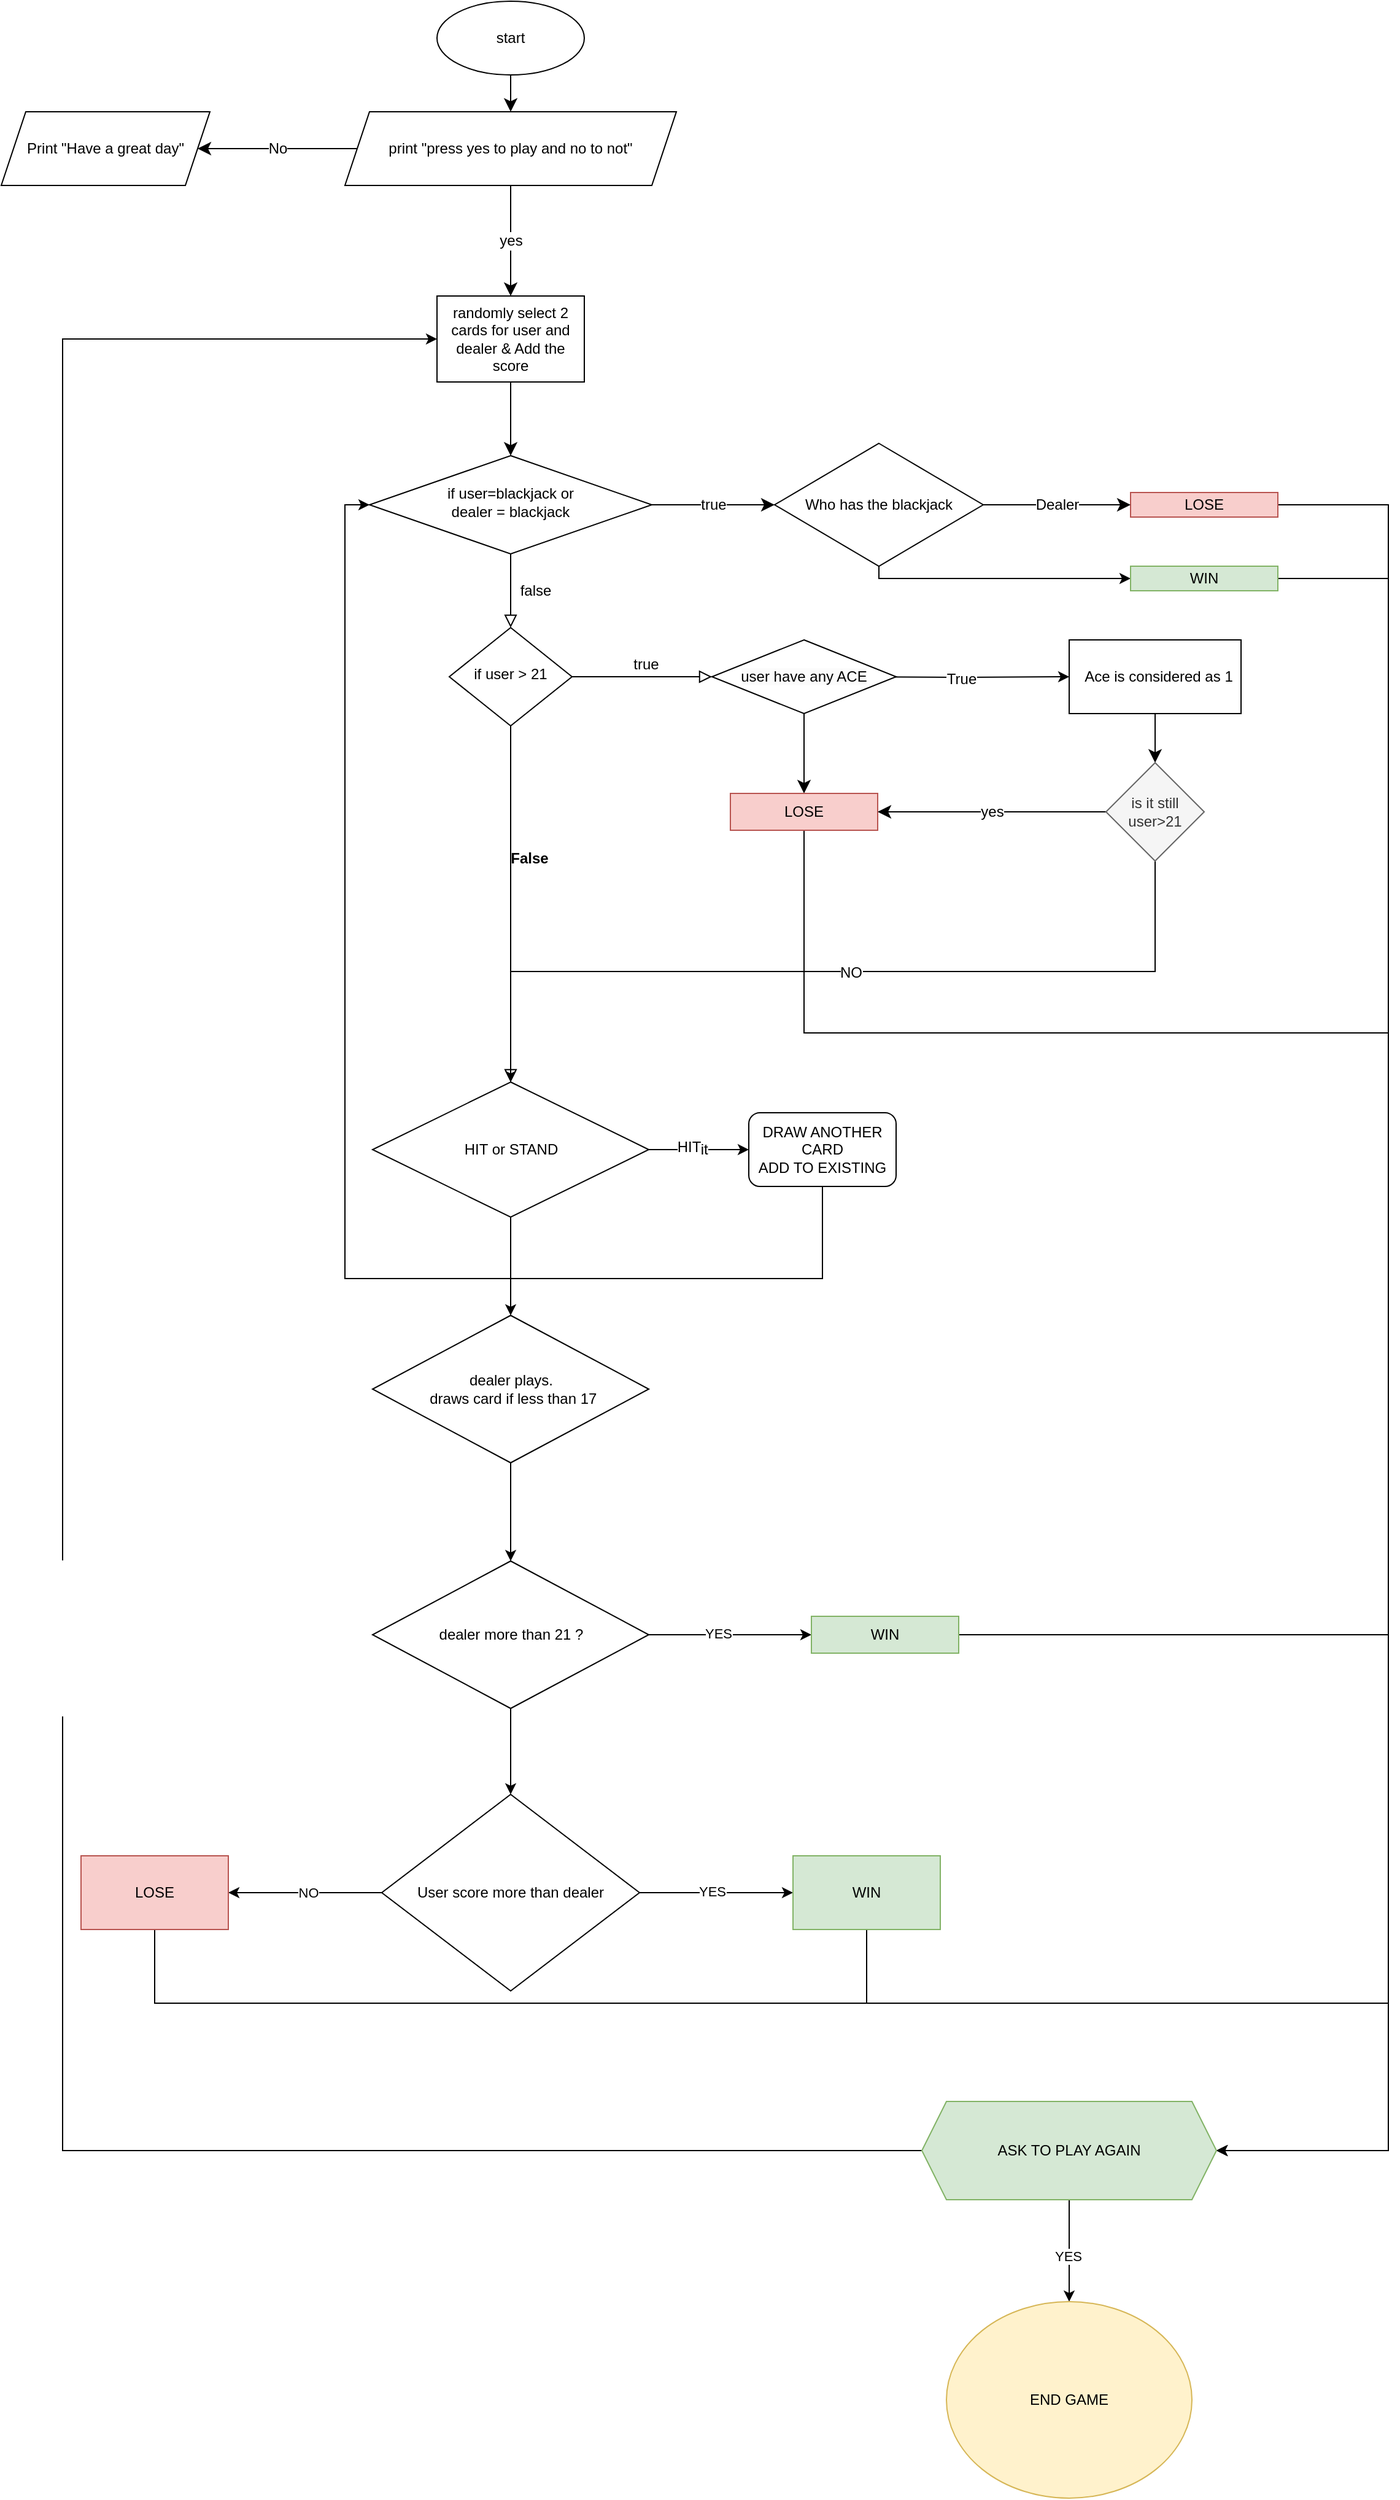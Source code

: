 <mxfile version="22.1.17" type="github">
  <diagram id="C5RBs43oDa-KdzZeNtuy" name="Page-1">
    <mxGraphModel dx="2491" dy="2115" grid="1" gridSize="10" guides="1" tooltips="1" connect="1" arrows="1" fold="1" page="1" pageScale="1" pageWidth="827" pageHeight="1169" math="0" shadow="0">
      <root>
        <mxCell id="WIyWlLk6GJQsqaUBKTNV-0" />
        <mxCell id="WIyWlLk6GJQsqaUBKTNV-1" parent="WIyWlLk6GJQsqaUBKTNV-0" />
        <mxCell id="WIyWlLk6GJQsqaUBKTNV-4" value="false" style="rounded=0;html=1;jettySize=auto;orthogonalLoop=1;fontSize=12;endArrow=block;endFill=0;endSize=8;strokeWidth=1;shadow=0;labelBackgroundColor=none;edgeStyle=orthogonalEdgeStyle;" parent="WIyWlLk6GJQsqaUBKTNV-1" source="WIyWlLk6GJQsqaUBKTNV-6" target="WIyWlLk6GJQsqaUBKTNV-10" edge="1">
          <mxGeometry y="20" relative="1" as="geometry">
            <mxPoint as="offset" />
          </mxGeometry>
        </mxCell>
        <mxCell id="fZTOCJYXv9TFJaALJ5_O-0" value="true" style="edgeStyle=none;curved=1;rounded=0;orthogonalLoop=1;jettySize=auto;html=1;fontSize=12;startSize=8;endSize=8;" parent="WIyWlLk6GJQsqaUBKTNV-1" source="WIyWlLk6GJQsqaUBKTNV-6" edge="1">
          <mxGeometry relative="1" as="geometry">
            <mxPoint x="390" y="210" as="targetPoint" />
            <Array as="points">
              <mxPoint x="350" y="210" />
            </Array>
          </mxGeometry>
        </mxCell>
        <mxCell id="WIyWlLk6GJQsqaUBKTNV-6" value="if user=blackjack or &lt;br style=&quot;font-size: 12px;&quot;&gt;dealer = blackjack" style="rhombus;whiteSpace=wrap;html=1;shadow=0;fontFamily=Helvetica;fontSize=12;align=center;strokeWidth=1;spacing=6;spacingTop=-4;" parent="WIyWlLk6GJQsqaUBKTNV-1" vertex="1">
          <mxGeometry x="60" y="170" width="230" height="80" as="geometry" />
        </mxCell>
        <mxCell id="WIyWlLk6GJQsqaUBKTNV-8" value="&lt;b style=&quot;font-size: 12px;&quot;&gt;False&lt;/b&gt;" style="rounded=0;html=1;jettySize=auto;orthogonalLoop=1;fontSize=12;endArrow=block;endFill=0;endSize=8;strokeWidth=1;shadow=0;labelBackgroundColor=none;edgeStyle=orthogonalEdgeStyle;" parent="WIyWlLk6GJQsqaUBKTNV-1" source="WIyWlLk6GJQsqaUBKTNV-10" edge="1">
          <mxGeometry x="-0.261" y="15" relative="1" as="geometry">
            <mxPoint as="offset" />
            <mxPoint x="175" y="680" as="targetPoint" />
          </mxGeometry>
        </mxCell>
        <mxCell id="WIyWlLk6GJQsqaUBKTNV-9" value="true" style="edgeStyle=orthogonalEdgeStyle;rounded=0;html=1;jettySize=auto;orthogonalLoop=1;fontSize=12;endArrow=block;endFill=0;endSize=8;strokeWidth=1;shadow=0;labelBackgroundColor=none;entryX=0;entryY=0.5;entryDx=0;entryDy=0;" parent="WIyWlLk6GJQsqaUBKTNV-1" source="WIyWlLk6GJQsqaUBKTNV-10" target="f4p6oUIWA1pbFgIaC3UM-1" edge="1">
          <mxGeometry x="0.048" y="10" relative="1" as="geometry">
            <mxPoint as="offset" />
            <mxPoint x="330" y="350" as="targetPoint" />
          </mxGeometry>
        </mxCell>
        <mxCell id="WIyWlLk6GJQsqaUBKTNV-10" value="if user &amp;gt; 21" style="rhombus;whiteSpace=wrap;html=1;shadow=0;fontFamily=Helvetica;fontSize=12;align=center;strokeWidth=1;spacing=6;spacingTop=-4;" parent="WIyWlLk6GJQsqaUBKTNV-1" vertex="1">
          <mxGeometry x="125" y="310" width="100" height="80" as="geometry" />
        </mxCell>
        <mxCell id="mpOudn4B6TNOrX-mTviS-5" value="hit&lt;br style=&quot;font-size: 12px;&quot;&gt;" style="edgeStyle=orthogonalEdgeStyle;rounded=0;orthogonalLoop=1;jettySize=auto;html=1;fontSize=12;" edge="1" parent="WIyWlLk6GJQsqaUBKTNV-1" source="mpOudn4B6TNOrX-mTviS-7" target="mpOudn4B6TNOrX-mTviS-4">
          <mxGeometry relative="1" as="geometry">
            <mxPoint x="290" y="735" as="sourcePoint" />
          </mxGeometry>
        </mxCell>
        <mxCell id="mpOudn4B6TNOrX-mTviS-8" value="HIT" style="edgeLabel;html=1;align=center;verticalAlign=middle;resizable=0;points=[];fontSize=12;" vertex="1" connectable="0" parent="mpOudn4B6TNOrX-mTviS-5">
          <mxGeometry x="-0.176" y="2" relative="1" as="geometry">
            <mxPoint x="-1" as="offset" />
          </mxGeometry>
        </mxCell>
        <mxCell id="-vmxAGaNy3Ip-F6INyVo-8" style="edgeStyle=orthogonalEdgeStyle;rounded=0;orthogonalLoop=1;jettySize=auto;html=1;exitX=1;exitY=0.5;exitDx=0;exitDy=0;fontSize=12;" parent="WIyWlLk6GJQsqaUBKTNV-1" target="PNmAnyKzpZwrG4b_xcnc-0" edge="1">
          <mxGeometry relative="1" as="geometry">
            <mxPoint x="560" y="320" as="targetPoint" />
            <mxPoint x="450" y="350" as="sourcePoint" />
          </mxGeometry>
        </mxCell>
        <mxCell id="f4p6oUIWA1pbFgIaC3UM-4" value="True" style="edgeLabel;html=1;align=center;verticalAlign=middle;resizable=0;points=[];fontSize=12;" parent="-vmxAGaNy3Ip-F6INyVo-8" vertex="1" connectable="0">
          <mxGeometry x="0.003" y="-1" relative="1" as="geometry">
            <mxPoint y="1" as="offset" />
          </mxGeometry>
        </mxCell>
        <mxCell id="mpOudn4B6TNOrX-mTviS-37" style="edgeStyle=orthogonalEdgeStyle;rounded=0;orthogonalLoop=1;jettySize=auto;html=1;" edge="1" parent="WIyWlLk6GJQsqaUBKTNV-1" source="A9qofR3zjfavTWuGErba-2" target="mpOudn4B6TNOrX-mTviS-32">
          <mxGeometry relative="1" as="geometry">
            <Array as="points">
              <mxPoint x="890" y="210" />
              <mxPoint x="890" y="1550" />
            </Array>
          </mxGeometry>
        </mxCell>
        <mxCell id="A9qofR3zjfavTWuGErba-2" value="LOSE" style="rounded=0;whiteSpace=wrap;html=1;fillColor=#f8cecc;strokeColor=#b85450;fontSize=12;" parent="WIyWlLk6GJQsqaUBKTNV-1" vertex="1">
          <mxGeometry x="680" y="200" width="120" height="20" as="geometry" />
        </mxCell>
        <mxCell id="f4p6oUIWA1pbFgIaC3UM-0" style="edgeStyle=none;curved=1;rounded=0;orthogonalLoop=1;jettySize=auto;html=1;entryX=0.5;entryY=0;entryDx=0;entryDy=0;fontSize=12;startSize=8;endSize=8;" parent="WIyWlLk6GJQsqaUBKTNV-1" source="-vmxAGaNy3Ip-F6INyVo-7" target="WIyWlLk6GJQsqaUBKTNV-6" edge="1">
          <mxGeometry relative="1" as="geometry" />
        </mxCell>
        <mxCell id="-vmxAGaNy3Ip-F6INyVo-7" value="randomly select 2 cards for user and dealer&amp;nbsp;&amp;amp; Add the score" style="rounded=0;whiteSpace=wrap;html=1;fontSize=12;" parent="WIyWlLk6GJQsqaUBKTNV-1" vertex="1">
          <mxGeometry x="115" y="40" width="120" height="70" as="geometry" />
        </mxCell>
        <mxCell id="fZTOCJYXv9TFJaALJ5_O-2" value="Dealer" style="edgeStyle=none;curved=1;rounded=0;orthogonalLoop=1;jettySize=auto;html=1;exitX=1;exitY=0.5;exitDx=0;exitDy=0;entryX=0;entryY=0.5;entryDx=0;entryDy=0;fontSize=12;startSize=8;endSize=8;" parent="WIyWlLk6GJQsqaUBKTNV-1" source="fZTOCJYXv9TFJaALJ5_O-1" target="A9qofR3zjfavTWuGErba-2" edge="1">
          <mxGeometry relative="1" as="geometry" />
        </mxCell>
        <mxCell id="mpOudn4B6TNOrX-mTviS-19" style="edgeStyle=orthogonalEdgeStyle;rounded=0;orthogonalLoop=1;jettySize=auto;html=1;" edge="1" parent="WIyWlLk6GJQsqaUBKTNV-1" source="fZTOCJYXv9TFJaALJ5_O-1" target="mpOudn4B6TNOrX-mTviS-20">
          <mxGeometry relative="1" as="geometry">
            <mxPoint x="540" y="280" as="targetPoint" />
            <Array as="points">
              <mxPoint x="475" y="270" />
            </Array>
          </mxGeometry>
        </mxCell>
        <mxCell id="fZTOCJYXv9TFJaALJ5_O-1" value="Who has the blackjack" style="rhombus;whiteSpace=wrap;html=1;fontSize=12;" parent="WIyWlLk6GJQsqaUBKTNV-1" vertex="1">
          <mxGeometry x="390" y="160" width="170" height="100" as="geometry" />
        </mxCell>
        <mxCell id="fZTOCJYXv9TFJaALJ5_O-7" style="edgeStyle=none;curved=1;rounded=0;orthogonalLoop=1;jettySize=auto;html=1;entryX=0.5;entryY=0;entryDx=0;entryDy=0;fontSize=12;startSize=8;endSize=8;" parent="WIyWlLk6GJQsqaUBKTNV-1" source="fZTOCJYXv9TFJaALJ5_O-4" target="fZTOCJYXv9TFJaALJ5_O-6" edge="1">
          <mxGeometry relative="1" as="geometry" />
        </mxCell>
        <mxCell id="fZTOCJYXv9TFJaALJ5_O-4" value="start" style="ellipse;whiteSpace=wrap;html=1;fontSize=12;" parent="WIyWlLk6GJQsqaUBKTNV-1" vertex="1">
          <mxGeometry x="115" y="-200" width="120" height="60" as="geometry" />
        </mxCell>
        <mxCell id="f4p6oUIWA1pbFgIaC3UM-10" style="edgeStyle=none;curved=1;rounded=0;orthogonalLoop=1;jettySize=auto;html=1;fontSize=12;startSize=8;endSize=8;" parent="WIyWlLk6GJQsqaUBKTNV-1" source="PNmAnyKzpZwrG4b_xcnc-0" target="f4p6oUIWA1pbFgIaC3UM-11" edge="1">
          <mxGeometry relative="1" as="geometry">
            <mxPoint x="700" y="450" as="targetPoint" />
          </mxGeometry>
        </mxCell>
        <mxCell id="PNmAnyKzpZwrG4b_xcnc-0" value="&amp;nbsp; Ace is considered as 1" style="rounded=0;whiteSpace=wrap;html=1;fontSize=12;" parent="WIyWlLk6GJQsqaUBKTNV-1" vertex="1">
          <mxGeometry x="630" y="320" width="140" height="60" as="geometry" />
        </mxCell>
        <mxCell id="fZTOCJYXv9TFJaALJ5_O-8" value="No" style="edgeStyle=none;curved=1;rounded=0;orthogonalLoop=1;jettySize=auto;html=1;fontSize=12;startSize=8;endSize=8;" parent="WIyWlLk6GJQsqaUBKTNV-1" source="fZTOCJYXv9TFJaALJ5_O-6" edge="1">
          <mxGeometry relative="1" as="geometry">
            <mxPoint x="-80" y="-80" as="targetPoint" />
          </mxGeometry>
        </mxCell>
        <mxCell id="fZTOCJYXv9TFJaALJ5_O-12" value="yes&lt;br style=&quot;font-size: 12px;&quot;&gt;" style="edgeStyle=none;curved=1;rounded=0;orthogonalLoop=1;jettySize=auto;html=1;entryX=0.5;entryY=0;entryDx=0;entryDy=0;fontSize=12;startSize=8;endSize=8;" parent="WIyWlLk6GJQsqaUBKTNV-1" source="fZTOCJYXv9TFJaALJ5_O-6" target="-vmxAGaNy3Ip-F6INyVo-7" edge="1">
          <mxGeometry relative="1" as="geometry">
            <mxPoint x="175" y="30" as="targetPoint" />
          </mxGeometry>
        </mxCell>
        <mxCell id="fZTOCJYXv9TFJaALJ5_O-6" value="print &quot;press yes to play and no to not&quot;" style="shape=parallelogram;perimeter=parallelogramPerimeter;whiteSpace=wrap;html=1;fixedSize=1;fontSize=12;" parent="WIyWlLk6GJQsqaUBKTNV-1" vertex="1">
          <mxGeometry x="40" y="-110" width="270" height="60" as="geometry" />
        </mxCell>
        <mxCell id="fZTOCJYXv9TFJaALJ5_O-10" value="Print &quot;Have a great day&quot;" style="shape=parallelogram;perimeter=parallelogramPerimeter;whiteSpace=wrap;html=1;fixedSize=1;fontSize=12;" parent="WIyWlLk6GJQsqaUBKTNV-1" vertex="1">
          <mxGeometry x="-240" y="-110" width="170" height="60" as="geometry" />
        </mxCell>
        <mxCell id="f4p6oUIWA1pbFgIaC3UM-9" style="edgeStyle=none;curved=1;rounded=0;orthogonalLoop=1;jettySize=auto;html=1;entryX=0.5;entryY=0;entryDx=0;entryDy=0;fontSize=12;startSize=8;endSize=8;" parent="WIyWlLk6GJQsqaUBKTNV-1" source="f4p6oUIWA1pbFgIaC3UM-1" target="f4p6oUIWA1pbFgIaC3UM-6" edge="1">
          <mxGeometry relative="1" as="geometry" />
        </mxCell>
        <mxCell id="f4p6oUIWA1pbFgIaC3UM-1" value="&lt;span style=&quot;color: rgb(0, 0, 0); font-family: Helvetica; font-size: 12px; font-style: normal; font-variant-ligatures: normal; font-variant-caps: normal; font-weight: 400; letter-spacing: normal; orphans: 2; text-align: center; text-indent: 0px; text-transform: none; widows: 2; word-spacing: 0px; -webkit-text-stroke-width: 0px; background-color: rgb(251, 251, 251); text-decoration-thickness: initial; text-decoration-style: initial; text-decoration-color: initial; float: none; display: inline !important;&quot;&gt;user have any ACE&lt;/span&gt;" style="rhombus;whiteSpace=wrap;html=1;fontSize=12;rounded=0;" parent="WIyWlLk6GJQsqaUBKTNV-1" vertex="1">
          <mxGeometry x="339" y="320" width="150" height="60" as="geometry" />
        </mxCell>
        <mxCell id="mpOudn4B6TNOrX-mTviS-36" style="edgeStyle=orthogonalEdgeStyle;rounded=0;orthogonalLoop=1;jettySize=auto;html=1;" edge="1" parent="WIyWlLk6GJQsqaUBKTNV-1" source="f4p6oUIWA1pbFgIaC3UM-6" target="mpOudn4B6TNOrX-mTviS-32">
          <mxGeometry relative="1" as="geometry">
            <Array as="points">
              <mxPoint x="414" y="640" />
              <mxPoint x="890" y="640" />
              <mxPoint x="890" y="1550" />
            </Array>
          </mxGeometry>
        </mxCell>
        <mxCell id="f4p6oUIWA1pbFgIaC3UM-6" value="LOSE" style="rounded=0;whiteSpace=wrap;html=1;fillColor=#f8cecc;strokeColor=#b85450;fontSize=12;" parent="WIyWlLk6GJQsqaUBKTNV-1" vertex="1">
          <mxGeometry x="354" y="445" width="120" height="30" as="geometry" />
        </mxCell>
        <mxCell id="f4p6oUIWA1pbFgIaC3UM-13" value="yes&lt;br style=&quot;font-size: 12px;&quot;&gt;" style="edgeStyle=none;curved=1;rounded=0;orthogonalLoop=1;jettySize=auto;html=1;fontSize=12;startSize=8;endSize=8;exitX=0;exitY=0.5;exitDx=0;exitDy=0;entryX=1;entryY=0.5;entryDx=0;entryDy=0;" parent="WIyWlLk6GJQsqaUBKTNV-1" source="f4p6oUIWA1pbFgIaC3UM-11" target="f4p6oUIWA1pbFgIaC3UM-6" edge="1">
          <mxGeometry relative="1" as="geometry">
            <mxPoint x="520" y="570" as="targetPoint" />
          </mxGeometry>
        </mxCell>
        <mxCell id="mpOudn4B6TNOrX-mTviS-2" style="edgeStyle=orthogonalEdgeStyle;rounded=0;orthogonalLoop=1;jettySize=auto;html=1;exitX=0.5;exitY=1;exitDx=0;exitDy=0;entryX=0.5;entryY=0;entryDx=0;entryDy=0;fontSize=12;" edge="1" parent="WIyWlLk6GJQsqaUBKTNV-1" source="f4p6oUIWA1pbFgIaC3UM-11" target="mpOudn4B6TNOrX-mTviS-7">
          <mxGeometry relative="1" as="geometry">
            <mxPoint x="175" y="680" as="targetPoint" />
          </mxGeometry>
        </mxCell>
        <mxCell id="mpOudn4B6TNOrX-mTviS-3" value="NO" style="edgeLabel;html=1;align=center;verticalAlign=middle;resizable=0;points=[];fontSize=12;" vertex="1" connectable="0" parent="mpOudn4B6TNOrX-mTviS-2">
          <mxGeometry x="-0.04" y="1" relative="1" as="geometry">
            <mxPoint as="offset" />
          </mxGeometry>
        </mxCell>
        <mxCell id="f4p6oUIWA1pbFgIaC3UM-11" value="is it still user&amp;gt;21" style="rhombus;whiteSpace=wrap;html=1;fontSize=12;fillColor=#f5f5f5;fontColor=#333333;strokeColor=#666666;" parent="WIyWlLk6GJQsqaUBKTNV-1" vertex="1">
          <mxGeometry x="660" y="420" width="80" height="80" as="geometry" />
        </mxCell>
        <mxCell id="mpOudn4B6TNOrX-mTviS-9" style="edgeStyle=orthogonalEdgeStyle;rounded=0;orthogonalLoop=1;jettySize=auto;html=1;exitX=0.5;exitY=1;exitDx=0;exitDy=0;entryX=0;entryY=0.5;entryDx=0;entryDy=0;fontSize=12;" edge="1" parent="WIyWlLk6GJQsqaUBKTNV-1" source="mpOudn4B6TNOrX-mTviS-4" target="WIyWlLk6GJQsqaUBKTNV-6">
          <mxGeometry relative="1" as="geometry">
            <Array as="points">
              <mxPoint x="429" y="840" />
              <mxPoint x="40" y="840" />
              <mxPoint x="40" y="210" />
            </Array>
          </mxGeometry>
        </mxCell>
        <mxCell id="mpOudn4B6TNOrX-mTviS-4" value="DRAW ANOTHER CARD&lt;br style=&quot;font-size: 12px;&quot;&gt;ADD TO EXISTING" style="whiteSpace=wrap;html=1;rounded=1;glass=0;strokeWidth=1;shadow=0;fontSize=12;" vertex="1" parent="WIyWlLk6GJQsqaUBKTNV-1">
          <mxGeometry x="369" y="705" width="120" height="60" as="geometry" />
        </mxCell>
        <mxCell id="mpOudn4B6TNOrX-mTviS-11" value="" style="edgeStyle=orthogonalEdgeStyle;rounded=0;orthogonalLoop=1;jettySize=auto;html=1;fontSize=12;" edge="1" parent="WIyWlLk6GJQsqaUBKTNV-1" source="mpOudn4B6TNOrX-mTviS-7" target="mpOudn4B6TNOrX-mTviS-10">
          <mxGeometry relative="1" as="geometry" />
        </mxCell>
        <mxCell id="mpOudn4B6TNOrX-mTviS-7" value="HIT or STAND" style="rhombus;whiteSpace=wrap;html=1;fontSize=12;" vertex="1" parent="WIyWlLk6GJQsqaUBKTNV-1">
          <mxGeometry x="62.5" y="680" width="225" height="110" as="geometry" />
        </mxCell>
        <mxCell id="mpOudn4B6TNOrX-mTviS-13" value="" style="edgeStyle=orthogonalEdgeStyle;rounded=0;orthogonalLoop=1;jettySize=auto;html=1;" edge="1" parent="WIyWlLk6GJQsqaUBKTNV-1" source="mpOudn4B6TNOrX-mTviS-10" target="mpOudn4B6TNOrX-mTviS-12">
          <mxGeometry relative="1" as="geometry" />
        </mxCell>
        <mxCell id="mpOudn4B6TNOrX-mTviS-10" value="dealer plays.&lt;br&gt;&amp;nbsp;draws card if less than 17" style="rhombus;whiteSpace=wrap;html=1;fontSize=12;" vertex="1" parent="WIyWlLk6GJQsqaUBKTNV-1">
          <mxGeometry x="62.5" y="870" width="225" height="120" as="geometry" />
        </mxCell>
        <mxCell id="mpOudn4B6TNOrX-mTviS-15" value="" style="edgeStyle=orthogonalEdgeStyle;rounded=0;orthogonalLoop=1;jettySize=auto;html=1;" edge="1" parent="WIyWlLk6GJQsqaUBKTNV-1" source="mpOudn4B6TNOrX-mTviS-12" target="mpOudn4B6TNOrX-mTviS-14">
          <mxGeometry relative="1" as="geometry" />
        </mxCell>
        <mxCell id="mpOudn4B6TNOrX-mTviS-16" value="YES" style="edgeLabel;html=1;align=center;verticalAlign=middle;resizable=0;points=[];" vertex="1" connectable="0" parent="mpOudn4B6TNOrX-mTviS-15">
          <mxGeometry x="-0.138" y="1" relative="1" as="geometry">
            <mxPoint x="-1" as="offset" />
          </mxGeometry>
        </mxCell>
        <mxCell id="mpOudn4B6TNOrX-mTviS-22" value="" style="edgeStyle=orthogonalEdgeStyle;rounded=0;orthogonalLoop=1;jettySize=auto;html=1;" edge="1" parent="WIyWlLk6GJQsqaUBKTNV-1" source="mpOudn4B6TNOrX-mTviS-12" target="mpOudn4B6TNOrX-mTviS-23">
          <mxGeometry relative="1" as="geometry">
            <mxPoint x="175" y="1300" as="targetPoint" />
          </mxGeometry>
        </mxCell>
        <mxCell id="mpOudn4B6TNOrX-mTviS-12" value="dealer more than 21 ?" style="rhombus;whiteSpace=wrap;html=1;fontSize=12;" vertex="1" parent="WIyWlLk6GJQsqaUBKTNV-1">
          <mxGeometry x="62.5" y="1070" width="225" height="120" as="geometry" />
        </mxCell>
        <mxCell id="mpOudn4B6TNOrX-mTviS-35" style="edgeStyle=orthogonalEdgeStyle;rounded=0;orthogonalLoop=1;jettySize=auto;html=1;entryX=0.5;entryY=0;entryDx=0;entryDy=0;" edge="1" parent="WIyWlLk6GJQsqaUBKTNV-1" source="mpOudn4B6TNOrX-mTviS-14" target="mpOudn4B6TNOrX-mTviS-32">
          <mxGeometry relative="1" as="geometry">
            <Array as="points">
              <mxPoint x="890" y="1130" />
              <mxPoint x="890" y="1550" />
              <mxPoint x="630" y="1550" />
            </Array>
          </mxGeometry>
        </mxCell>
        <mxCell id="mpOudn4B6TNOrX-mTviS-14" value="WIN" style="whiteSpace=wrap;html=1;fillColor=#d5e8d4;strokeColor=#82b366;" vertex="1" parent="WIyWlLk6GJQsqaUBKTNV-1">
          <mxGeometry x="420" y="1115" width="120" height="30" as="geometry" />
        </mxCell>
        <mxCell id="mpOudn4B6TNOrX-mTviS-38" style="edgeStyle=orthogonalEdgeStyle;rounded=0;orthogonalLoop=1;jettySize=auto;html=1;" edge="1" parent="WIyWlLk6GJQsqaUBKTNV-1" source="mpOudn4B6TNOrX-mTviS-20">
          <mxGeometry relative="1" as="geometry">
            <mxPoint x="630" y="1528.571" as="targetPoint" />
            <Array as="points">
              <mxPoint x="890" y="270" />
              <mxPoint x="890" y="1550" />
              <mxPoint x="630" y="1550" />
            </Array>
          </mxGeometry>
        </mxCell>
        <mxCell id="mpOudn4B6TNOrX-mTviS-20" value="WIN" style="rounded=0;whiteSpace=wrap;html=1;fillColor=#d5e8d4;strokeColor=#82b366;" vertex="1" parent="WIyWlLk6GJQsqaUBKTNV-1">
          <mxGeometry x="680" y="260" width="120" height="20" as="geometry" />
        </mxCell>
        <mxCell id="mpOudn4B6TNOrX-mTviS-25" value="" style="edgeStyle=orthogonalEdgeStyle;rounded=0;orthogonalLoop=1;jettySize=auto;html=1;" edge="1" parent="WIyWlLk6GJQsqaUBKTNV-1" source="mpOudn4B6TNOrX-mTviS-23" target="mpOudn4B6TNOrX-mTviS-24">
          <mxGeometry relative="1" as="geometry" />
        </mxCell>
        <mxCell id="mpOudn4B6TNOrX-mTviS-26" value="YES" style="edgeLabel;html=1;align=center;verticalAlign=middle;resizable=0;points=[];" vertex="1" connectable="0" parent="mpOudn4B6TNOrX-mTviS-25">
          <mxGeometry x="-0.061" y="1" relative="1" as="geometry">
            <mxPoint as="offset" />
          </mxGeometry>
        </mxCell>
        <mxCell id="mpOudn4B6TNOrX-mTviS-28" value="" style="edgeStyle=orthogonalEdgeStyle;rounded=0;orthogonalLoop=1;jettySize=auto;html=1;" edge="1" parent="WIyWlLk6GJQsqaUBKTNV-1" source="mpOudn4B6TNOrX-mTviS-23" target="mpOudn4B6TNOrX-mTviS-27">
          <mxGeometry relative="1" as="geometry" />
        </mxCell>
        <mxCell id="mpOudn4B6TNOrX-mTviS-29" value="NO" style="edgeLabel;html=1;align=center;verticalAlign=middle;resizable=0;points=[];" vertex="1" connectable="0" parent="mpOudn4B6TNOrX-mTviS-28">
          <mxGeometry x="-0.029" relative="1" as="geometry">
            <mxPoint as="offset" />
          </mxGeometry>
        </mxCell>
        <mxCell id="mpOudn4B6TNOrX-mTviS-23" value="User score more than dealer" style="rhombus;whiteSpace=wrap;html=1;" vertex="1" parent="WIyWlLk6GJQsqaUBKTNV-1">
          <mxGeometry x="70" y="1260" width="210" height="160" as="geometry" />
        </mxCell>
        <mxCell id="mpOudn4B6TNOrX-mTviS-33" value="" style="edgeStyle=orthogonalEdgeStyle;rounded=0;orthogonalLoop=1;jettySize=auto;html=1;" edge="1" parent="WIyWlLk6GJQsqaUBKTNV-1" source="mpOudn4B6TNOrX-mTviS-24" target="mpOudn4B6TNOrX-mTviS-32">
          <mxGeometry relative="1" as="geometry">
            <Array as="points">
              <mxPoint x="465" y="1430" />
              <mxPoint x="890" y="1430" />
              <mxPoint x="890" y="1550" />
            </Array>
          </mxGeometry>
        </mxCell>
        <mxCell id="mpOudn4B6TNOrX-mTviS-24" value="WIN" style="whiteSpace=wrap;html=1;fillColor=#d5e8d4;strokeColor=#82b366;" vertex="1" parent="WIyWlLk6GJQsqaUBKTNV-1">
          <mxGeometry x="405" y="1310" width="120" height="60" as="geometry" />
        </mxCell>
        <mxCell id="mpOudn4B6TNOrX-mTviS-34" style="edgeStyle=orthogonalEdgeStyle;rounded=0;orthogonalLoop=1;jettySize=auto;html=1;" edge="1" parent="WIyWlLk6GJQsqaUBKTNV-1" source="mpOudn4B6TNOrX-mTviS-27" target="mpOudn4B6TNOrX-mTviS-32">
          <mxGeometry relative="1" as="geometry">
            <Array as="points">
              <mxPoint x="-115" y="1430" />
              <mxPoint x="890" y="1430" />
              <mxPoint x="890" y="1550" />
            </Array>
          </mxGeometry>
        </mxCell>
        <mxCell id="mpOudn4B6TNOrX-mTviS-27" value="LOSE" style="whiteSpace=wrap;html=1;fillColor=#f8cecc;strokeColor=#b85450;" vertex="1" parent="WIyWlLk6GJQsqaUBKTNV-1">
          <mxGeometry x="-175" y="1310" width="120" height="60" as="geometry" />
        </mxCell>
        <mxCell id="mpOudn4B6TNOrX-mTviS-40" value="" style="edgeStyle=orthogonalEdgeStyle;rounded=0;orthogonalLoop=1;jettySize=auto;html=1;" edge="1" parent="WIyWlLk6GJQsqaUBKTNV-1" source="mpOudn4B6TNOrX-mTviS-32" target="mpOudn4B6TNOrX-mTviS-39">
          <mxGeometry relative="1" as="geometry" />
        </mxCell>
        <mxCell id="mpOudn4B6TNOrX-mTviS-43" value="YES" style="edgeLabel;html=1;align=center;verticalAlign=middle;resizable=0;points=[];" vertex="1" connectable="0" parent="mpOudn4B6TNOrX-mTviS-40">
          <mxGeometry x="0.398" y="-2" relative="1" as="geometry">
            <mxPoint x="1" y="-12" as="offset" />
          </mxGeometry>
        </mxCell>
        <mxCell id="mpOudn4B6TNOrX-mTviS-44" style="edgeStyle=orthogonalEdgeStyle;rounded=0;orthogonalLoop=1;jettySize=auto;html=1;entryX=0;entryY=0.5;entryDx=0;entryDy=0;" edge="1" parent="WIyWlLk6GJQsqaUBKTNV-1" source="mpOudn4B6TNOrX-mTviS-32" target="-vmxAGaNy3Ip-F6INyVo-7">
          <mxGeometry relative="1" as="geometry">
            <Array as="points">
              <mxPoint x="-190" y="1550" />
              <mxPoint x="-190" y="75" />
            </Array>
          </mxGeometry>
        </mxCell>
        <mxCell id="mpOudn4B6TNOrX-mTviS-32" value="ASK TO PLAY AGAIN" style="shape=hexagon;perimeter=hexagonPerimeter2;whiteSpace=wrap;html=1;fixedSize=1;fillColor=#d5e8d4;strokeColor=#82b366;" vertex="1" parent="WIyWlLk6GJQsqaUBKTNV-1">
          <mxGeometry x="510" y="1510" width="240" height="80" as="geometry" />
        </mxCell>
        <mxCell id="mpOudn4B6TNOrX-mTviS-39" value="END GAME" style="ellipse;whiteSpace=wrap;html=1;fillColor=#fff2cc;strokeColor=#d6b656;" vertex="1" parent="WIyWlLk6GJQsqaUBKTNV-1">
          <mxGeometry x="530" y="1673" width="200" height="160" as="geometry" />
        </mxCell>
      </root>
    </mxGraphModel>
  </diagram>
</mxfile>

